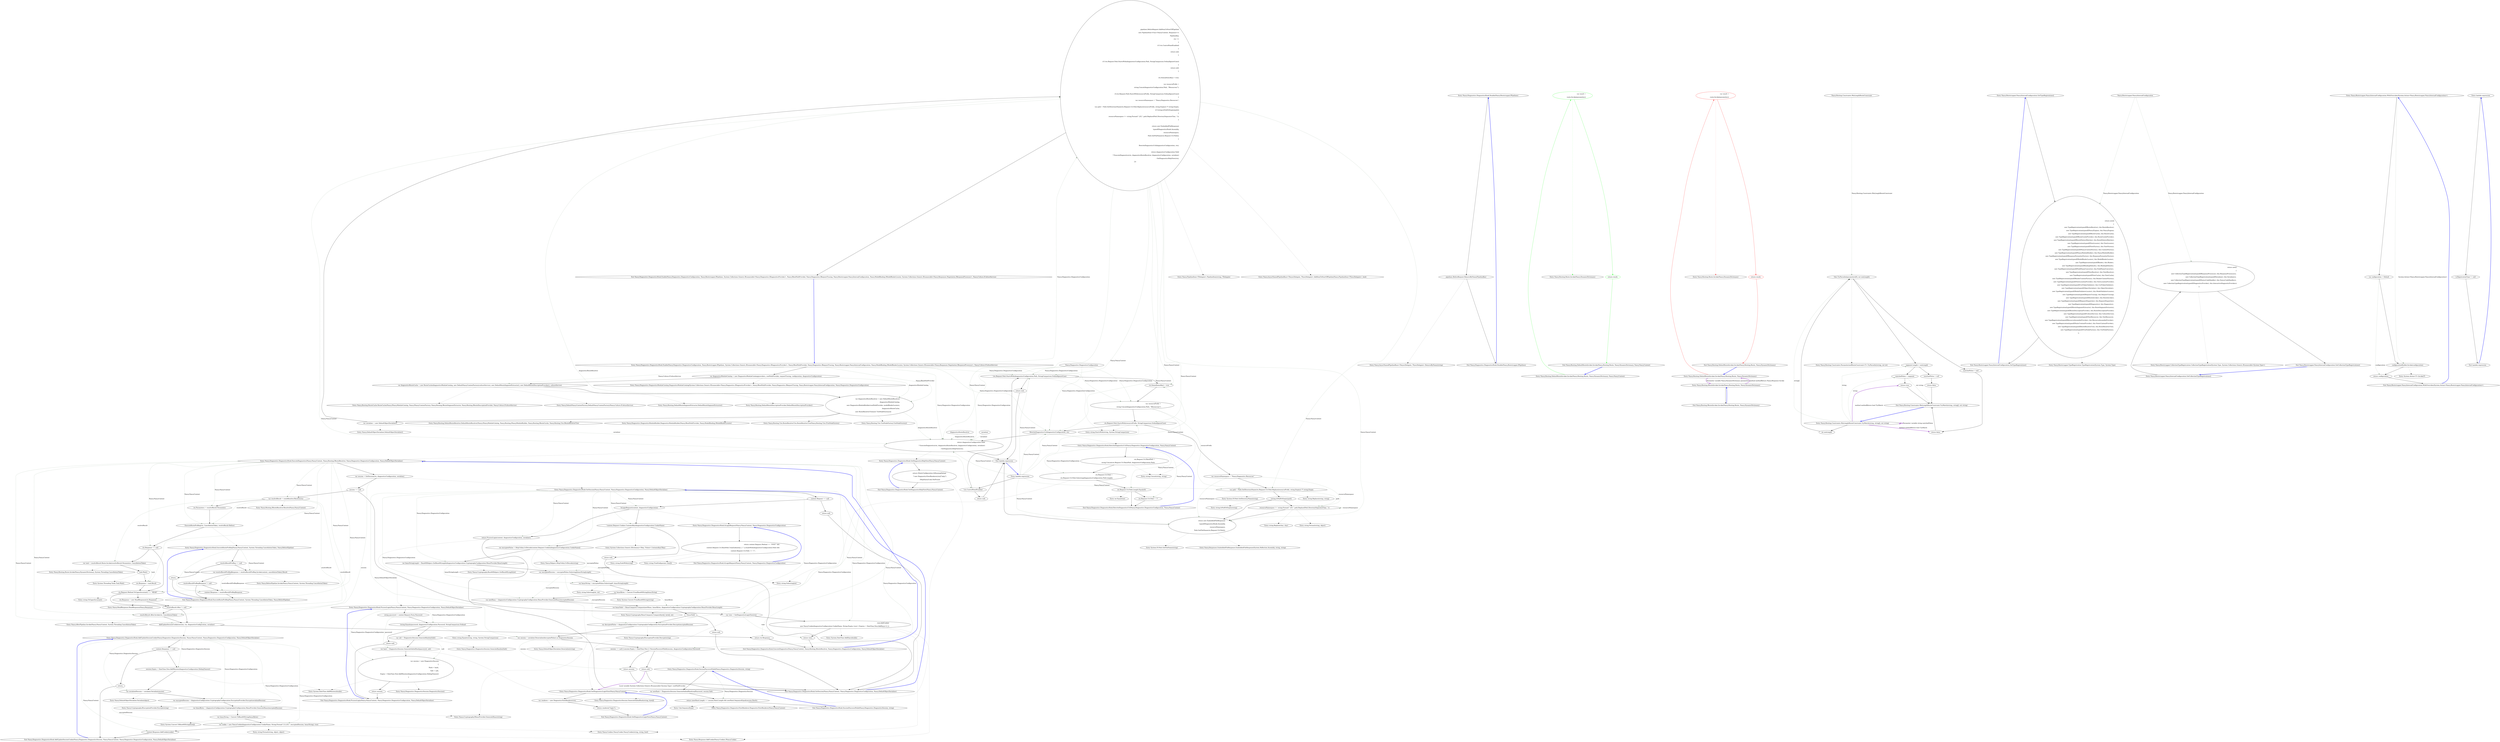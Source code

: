 digraph  {
n171 [label="Nancy.Diagnostics.DiagnosticsConfiguration", span=""];
n172 [label=diagnosticsRouteResolver, span=""];
n173 [label=serializer, span=""];
n0 [label="Entry Nancy.Diagnostics.DiagnosticsHook.Enable(Nancy.Diagnostics.DiagnosticsConfiguration, Nancy.Bootstrapper.IPipelines, System.Collections.Generic.IEnumerable<Nancy.Diagnostics.IDiagnosticsProvider>, Nancy.IRootPathProvider, Nancy.Diagnostics.IRequestTracing, Nancy.Bootstrapper.NancyInternalConfiguration, Nancy.ModelBinding.IModelBinderLocator, System.Collections.Generic.IEnumerable<Nancy.Responses.Negotiation.IResponseProcessor>, Nancy.Culture.ICultureService)", span="29-29", cluster="Nancy.Diagnostics.DiagnosticsHook.Enable(Nancy.Diagnostics.DiagnosticsConfiguration, Nancy.Bootstrapper.IPipelines, System.Collections.Generic.IEnumerable<Nancy.Diagnostics.IDiagnosticsProvider>, Nancy.IRootPathProvider, Nancy.Diagnostics.IRequestTracing, Nancy.Bootstrapper.NancyInternalConfiguration, Nancy.ModelBinding.IModelBinderLocator, System.Collections.Generic.IEnumerable<Nancy.Responses.Negotiation.IResponseProcessor>, Nancy.Culture.ICultureService)"];
n1 [label="var diagnosticsModuleCatalog = new DiagnosticsModuleCatalog(providers, rootPathProvider, requestTracing, configuration, diagnosticsConfiguration)", span="31-31", cluster="Nancy.Diagnostics.DiagnosticsHook.Enable(Nancy.Diagnostics.DiagnosticsConfiguration, Nancy.Bootstrapper.IPipelines, System.Collections.Generic.IEnumerable<Nancy.Diagnostics.IDiagnosticsProvider>, Nancy.IRootPathProvider, Nancy.Diagnostics.IRequestTracing, Nancy.Bootstrapper.NancyInternalConfiguration, Nancy.ModelBinding.IModelBinderLocator, System.Collections.Generic.IEnumerable<Nancy.Responses.Negotiation.IResponseProcessor>, Nancy.Culture.ICultureService)"];
n2 [label="var diagnosticsRouteCache = new RouteCache(diagnosticsModuleCatalog, new DefaultNancyContextFactory(cultureService), new DefaultRouteSegmentExtractor(), new DefaultRouteDescriptionProvider(), cultureService)", span="33-33", cluster="Nancy.Diagnostics.DiagnosticsHook.Enable(Nancy.Diagnostics.DiagnosticsConfiguration, Nancy.Bootstrapper.IPipelines, System.Collections.Generic.IEnumerable<Nancy.Diagnostics.IDiagnosticsProvider>, Nancy.IRootPathProvider, Nancy.Diagnostics.IRequestTracing, Nancy.Bootstrapper.NancyInternalConfiguration, Nancy.ModelBinding.IModelBinderLocator, System.Collections.Generic.IEnumerable<Nancy.Responses.Negotiation.IResponseProcessor>, Nancy.Culture.ICultureService)"];
n3 [label="var diagnosticsRouteResolver = new DefaultRouteResolver(\r\n                diagnosticsModuleCatalog,\r\n                new DiagnosticsModuleBuilder(rootPathProvider, modelBinderLocator),\r\n                diagnosticsRouteCache,\r\n                new RouteResolverTrie(new TrieNodeFactory()))", span="35-39", cluster="Nancy.Diagnostics.DiagnosticsHook.Enable(Nancy.Diagnostics.DiagnosticsConfiguration, Nancy.Bootstrapper.IPipelines, System.Collections.Generic.IEnumerable<Nancy.Diagnostics.IDiagnosticsProvider>, Nancy.IRootPathProvider, Nancy.Diagnostics.IRequestTracing, Nancy.Bootstrapper.NancyInternalConfiguration, Nancy.ModelBinding.IModelBinderLocator, System.Collections.Generic.IEnumerable<Nancy.Responses.Negotiation.IResponseProcessor>, Nancy.Culture.ICultureService)"];
n5 [label="pipelines.BeforeRequest.AddItemToStartOfPipeline(\r\n                new PipelineItem<Func<NancyContext, Response>>(\r\n                    PipelineKey,\r\n                    ctx =>\r\n                    {\r\n                        if (!ctx.ControlPanelEnabled)\r\n                        {\r\n                            return null;\r\n                        }\r\n\r\n                        if (!ctx.Request.Path.StartsWith(diagnosticsConfiguration.Path, StringComparison.OrdinalIgnoreCase))\r\n                        {\r\n                            return null;\r\n                        }\r\n\r\n                        ctx.Items[ItemsKey] = true;\r\n\r\n                        var resourcePrefix =\r\n                            string.Concat(diagnosticsConfiguration.Path, ''/Resources/'');\r\n\r\n                        if (ctx.Request.Path.StartsWith(resourcePrefix, StringComparison.OrdinalIgnoreCase))\r\n                        {\r\n                            var resourceNamespace = ''Nancy.Diagnostics.Resources'';\r\n\r\n                            var path = Path.GetDirectoryName(ctx.Request.Url.Path.Replace(resourcePrefix, string.Empty)) ?? string.Empty;\r\n                            if (!string.IsNullOrEmpty(path))\r\n                            {\r\n                                resourceNamespace += string.Format(''.{0}'', path.Replace(Path.DirectorySeparatorChar, '.'));\r\n                            }\r\n\r\n                            return new EmbeddedFileResponse(\r\n                                typeof(DiagnosticsHook).Assembly,\r\n                                resourceNamespace,\r\n                                Path.GetFileName(ctx.Request.Url.Path));\r\n                        }\r\n\r\n                        RewriteDiagnosticsUrl(diagnosticsConfiguration, ctx);\r\n\r\n                        return diagnosticsConfiguration.Valid\r\n                                   ? ExecuteDiagnostics(ctx, diagnosticsRouteResolver, diagnosticsConfiguration, serializer)\r\n                                   : GetDiagnosticsHelpView(ctx);\r\n                    }))", span="43-84", cluster="Nancy.Diagnostics.DiagnosticsHook.Enable(Nancy.Diagnostics.DiagnosticsConfiguration, Nancy.Bootstrapper.IPipelines, System.Collections.Generic.IEnumerable<Nancy.Diagnostics.IDiagnosticsProvider>, Nancy.IRootPathProvider, Nancy.Diagnostics.IRequestTracing, Nancy.Bootstrapper.NancyInternalConfiguration, Nancy.ModelBinding.IModelBinderLocator, System.Collections.Generic.IEnumerable<Nancy.Responses.Negotiation.IResponseProcessor>, Nancy.Culture.ICultureService)"];
n22 [label="!ctx.Request.Path.StartsWith(diagnosticsConfiguration.Path, StringComparison.OrdinalIgnoreCase)", span="53-53", cluster="lambda expression"];
n25 [label="var resourcePrefix =\r\n                            string.Concat(diagnosticsConfiguration.Path, ''/Resources/'')", span="60-61", cluster="lambda expression"];
n32 [label="RewriteDiagnosticsUrl(diagnosticsConfiguration, ctx)", span="79-79", cluster="lambda expression"];
n33 [label="return diagnosticsConfiguration.Valid\r\n                                   ? ExecuteDiagnostics(ctx, diagnosticsRouteResolver, diagnosticsConfiguration, serializer)\r\n                                   : GetDiagnosticsHelpView(ctx);", span="81-83", cluster="lambda expression"];
n7 [label="Entry Nancy.Diagnostics.DiagnosticsModuleCatalog.DiagnosticsModuleCatalog(System.Collections.Generic.IEnumerable<Nancy.Diagnostics.IDiagnosticsProvider>, Nancy.IRootPathProvider, Nancy.Diagnostics.IRequestTracing, Nancy.Bootstrapper.NancyInternalConfiguration, Nancy.Diagnostics.DiagnosticsConfiguration)", span="14-14", cluster="Nancy.Diagnostics.DiagnosticsModuleCatalog.DiagnosticsModuleCatalog(System.Collections.Generic.IEnumerable<Nancy.Diagnostics.IDiagnosticsProvider>, Nancy.IRootPathProvider, Nancy.Diagnostics.IRequestTracing, Nancy.Bootstrapper.NancyInternalConfiguration, Nancy.Diagnostics.DiagnosticsConfiguration)"];
n8 [label="Entry Nancy.Routing.RouteCache.RouteCache(Nancy.INancyModuleCatalog, Nancy.INancyContextFactory, Nancy.Routing.IRouteSegmentExtractor, Nancy.Routing.IRouteDescriptionProvider, Nancy.Culture.ICultureService)", span="22-22", cluster="Nancy.Routing.RouteCache.RouteCache(Nancy.INancyModuleCatalog, Nancy.INancyContextFactory, Nancy.Routing.IRouteSegmentExtractor, Nancy.Routing.IRouteDescriptionProvider, Nancy.Culture.ICultureService)"];
n9 [label="Entry Nancy.DefaultNancyContextFactory.DefaultNancyContextFactory(Nancy.Culture.ICultureService)", span="11-11", cluster="Nancy.DefaultNancyContextFactory.DefaultNancyContextFactory(Nancy.Culture.ICultureService)"];
n10 [label="Entry Nancy.Routing.DefaultRouteSegmentExtractor.DefaultRouteSegmentExtractor()", span="7-7", cluster="Nancy.Routing.DefaultRouteSegmentExtractor.DefaultRouteSegmentExtractor()"];
n11 [label="Entry Nancy.Routing.DefaultRouteDescriptionProvider.DefaultRouteDescriptionProvider()", span="11-11", cluster="Nancy.Routing.DefaultRouteDescriptionProvider.DefaultRouteDescriptionProvider()"];
n4 [label="var serializer = new DefaultObjectSerializer()", span="41-41", cluster="Nancy.Diagnostics.DiagnosticsHook.Enable(Nancy.Diagnostics.DiagnosticsConfiguration, Nancy.Bootstrapper.IPipelines, System.Collections.Generic.IEnumerable<Nancy.Diagnostics.IDiagnosticsProvider>, Nancy.IRootPathProvider, Nancy.Diagnostics.IRequestTracing, Nancy.Bootstrapper.NancyInternalConfiguration, Nancy.ModelBinding.IModelBinderLocator, System.Collections.Generic.IEnumerable<Nancy.Responses.Negotiation.IResponseProcessor>, Nancy.Culture.ICultureService)"];
n12 [label="Entry Nancy.Routing.DefaultRouteResolver.DefaultRouteResolver(Nancy.INancyModuleCatalog, Nancy.Routing.INancyModuleBuilder, Nancy.Routing.IRouteCache, Nancy.Routing.Trie.IRouteResolverTrie)", span="30-30", cluster="Nancy.Routing.DefaultRouteResolver.DefaultRouteResolver(Nancy.INancyModuleCatalog, Nancy.Routing.INancyModuleBuilder, Nancy.Routing.IRouteCache, Nancy.Routing.Trie.IRouteResolverTrie)"];
n13 [label="Entry Nancy.Diagnostics.DiagnosticsModuleBuilder.DiagnosticsModuleBuilder(Nancy.IRootPathProvider, Nancy.ModelBinding.IModelBinderLocator)", span="14-14", cluster="Nancy.Diagnostics.DiagnosticsModuleBuilder.DiagnosticsModuleBuilder(Nancy.IRootPathProvider, Nancy.ModelBinding.IModelBinderLocator)"];
n14 [label="Entry Nancy.Routing.Trie.RouteResolverTrie.RouteResolverTrie(Nancy.Routing.Trie.ITrieNodeFactory)", span="19-19", cluster="Nancy.Routing.Trie.RouteResolverTrie.RouteResolverTrie(Nancy.Routing.Trie.ITrieNodeFactory)"];
n15 [label="Entry Nancy.Routing.Trie.TrieNodeFactory.TrieNodeFactory()", span="8-8", cluster="Nancy.Routing.Trie.TrieNodeFactory.TrieNodeFactory()"];
n16 [label="Entry Nancy.DefaultObjectSerializer.DefaultObjectSerializer()", span="7-7", cluster="Nancy.DefaultObjectSerializer.DefaultObjectSerializer()"];
n6 [label="Exit Nancy.Diagnostics.DiagnosticsHook.Enable(Nancy.Diagnostics.DiagnosticsConfiguration, Nancy.Bootstrapper.IPipelines, System.Collections.Generic.IEnumerable<Nancy.Diagnostics.IDiagnosticsProvider>, Nancy.IRootPathProvider, Nancy.Diagnostics.IRequestTracing, Nancy.Bootstrapper.NancyInternalConfiguration, Nancy.ModelBinding.IModelBinderLocator, System.Collections.Generic.IEnumerable<Nancy.Responses.Negotiation.IResponseProcessor>, Nancy.Culture.ICultureService)", span="29-29", cluster="Nancy.Diagnostics.DiagnosticsHook.Enable(Nancy.Diagnostics.DiagnosticsConfiguration, Nancy.Bootstrapper.IPipelines, System.Collections.Generic.IEnumerable<Nancy.Diagnostics.IDiagnosticsProvider>, Nancy.IRootPathProvider, Nancy.Diagnostics.IRequestTracing, Nancy.Bootstrapper.NancyInternalConfiguration, Nancy.ModelBinding.IModelBinderLocator, System.Collections.Generic.IEnumerable<Nancy.Responses.Negotiation.IResponseProcessor>, Nancy.Culture.ICultureService)"];
n17 [label="Entry Nancy.PipelineItem<TDelegate>.PipelineItem(string, TDelegate)", span="8-8", cluster="Nancy.PipelineItem<TDelegate>.PipelineItem(string, TDelegate)"];
n18 [label="Entry Nancy.AsyncNamedPipelineBase<TAsyncDelegate, TSyncDelegate>.AddItemToStartOfPipeline(Nancy.PipelineItem<TSyncDelegate>, bool)", span="78-78", cluster="Nancy.AsyncNamedPipelineBase<TAsyncDelegate, TSyncDelegate>.AddItemToStartOfPipeline(Nancy.PipelineItem<TSyncDelegate>, bool)"];
n20 [label="!ctx.ControlPanelEnabled", span="48-48", cluster="lambda expression"];
n24 [label="ctx.Items[ItemsKey] = true", span="58-58", cluster="lambda expression"];
n26 [label="ctx.Request.Path.StartsWith(resourcePrefix, StringComparison.OrdinalIgnoreCase)", span="63-63", cluster="lambda expression"];
n28 [label="var path = Path.GetDirectoryName(ctx.Request.Url.Path.Replace(resourcePrefix, string.Empty)) ?? string.Empty", span="67-67", cluster="lambda expression"];
n31 [label="return new EmbeddedFileResponse(\r\n                                typeof(DiagnosticsHook).Assembly,\r\n                                resourceNamespace,\r\n                                Path.GetFileName(ctx.Request.Url.Path));", span="73-76", cluster="lambda expression"];
n19 [label="Entry lambda expression", span="46-84", cluster="lambda expression"];
n21 [label="return null;", span="50-50", cluster="lambda expression"];
n23 [label="return null;", span="55-55", cluster="lambda expression"];
n35 [label="Entry string.StartsWith(string, System.StringComparison)", span="0-0", cluster="string.StartsWith(string, System.StringComparison)"];
n36 [label="Entry string.Concat(string, string)", span="0-0", cluster="string.Concat(string, string)"];
n27 [label="var resourceNamespace = ''Nancy.Diagnostics.Resources''", span="65-65", cluster="lambda expression"];
n30 [label="resourceNamespace += string.Format(''.{0}'', path.Replace(Path.DirectorySeparatorChar, '.'))", span="70-70", cluster="lambda expression"];
n29 [label="!string.IsNullOrEmpty(path)", span="68-68", cluster="lambda expression"];
n37 [label="Entry string.Replace(string, string)", span="0-0", cluster="string.Replace(string, string)"];
n38 [label="Entry System.IO.Path.GetDirectoryName(string)", span="0-0", cluster="System.IO.Path.GetDirectoryName(string)"];
n39 [label="Entry string.IsNullOrEmpty(string)", span="0-0", cluster="string.IsNullOrEmpty(string)"];
n40 [label="Entry string.Replace(char, char)", span="0-0", cluster="string.Replace(char, char)"];
n41 [label="Entry string.Format(string, object)", span="0-0", cluster="string.Format(string, object)"];
n44 [label="Entry Nancy.Diagnostics.DiagnosticsHook.RewriteDiagnosticsUrl(Nancy.Diagnostics.DiagnosticsConfiguration, Nancy.NancyContext)", span="259-259", cluster="Nancy.Diagnostics.DiagnosticsHook.RewriteDiagnosticsUrl(Nancy.Diagnostics.DiagnosticsConfiguration, Nancy.NancyContext)"];
n34 [label="Exit lambda expression", span="46-84", cluster="lambda expression"];
n45 [label="Entry Nancy.Diagnostics.DiagnosticsHook.ExecuteDiagnostics(Nancy.NancyContext, Nancy.Routing.IRouteResolver, Nancy.Diagnostics.DiagnosticsConfiguration, Nancy.DefaultObjectSerializer)", span="106-106", cluster="Nancy.Diagnostics.DiagnosticsHook.ExecuteDiagnostics(Nancy.NancyContext, Nancy.Routing.IRouteResolver, Nancy.Diagnostics.DiagnosticsConfiguration, Nancy.DefaultObjectSerializer)"];
n46 [label="Entry Nancy.Diagnostics.DiagnosticsHook.GetDiagnosticsHelpView(Nancy.NancyContext)", span="92-92", cluster="Nancy.Diagnostics.DiagnosticsHook.GetDiagnosticsHelpView(Nancy.NancyContext)"];
n42 [label="Entry Nancy.Responses.EmbeddedFileResponse.EmbeddedFileResponse(System.Reflection.Assembly, string, string)", span="18-18", cluster="Nancy.Responses.EmbeddedFileResponse.EmbeddedFileResponse(System.Reflection.Assembly, string, string)"];
n43 [label="Entry System.IO.Path.GetFileName(string)", span="0-0", cluster="System.IO.Path.GetFileName(string)"];
n47 [label="Entry Nancy.Diagnostics.DiagnosticsHook.Disable(Nancy.Bootstrapper.IPipelines)", span="87-87", cluster="Nancy.Diagnostics.DiagnosticsHook.Disable(Nancy.Bootstrapper.IPipelines)"];
n48 [label="pipelines.BeforeRequest.RemoveByName(PipelineKey)", span="89-89", cluster="Nancy.Diagnostics.DiagnosticsHook.Disable(Nancy.Bootstrapper.IPipelines)"];
n49 [label="Exit Nancy.Diagnostics.DiagnosticsHook.Disable(Nancy.Bootstrapper.IPipelines)", span="87-87", cluster="Nancy.Diagnostics.DiagnosticsHook.Disable(Nancy.Bootstrapper.IPipelines)"];
n50 [label="Entry Nancy.AsyncNamedPipelineBase<TAsyncDelegate, TSyncDelegate>.RemoveByName(string)", span="306-306", cluster="Nancy.AsyncNamedPipelineBase<TAsyncDelegate, TSyncDelegate>.RemoveByName(string)"];
n51 [label="return (StaticConfiguration.IsRunningDebug)\r\n                       ? new DiagnosticsViewRenderer(ctx)[''help'']\r\n                       : HttpStatusCode.NotFound;", span="94-96", cluster="Nancy.Diagnostics.DiagnosticsHook.GetDiagnosticsHelpView(Nancy.NancyContext)"];
n52 [label="Exit Nancy.Diagnostics.DiagnosticsHook.GetDiagnosticsHelpView(Nancy.NancyContext)", span="92-92", cluster="Nancy.Diagnostics.DiagnosticsHook.GetDiagnosticsHelpView(Nancy.NancyContext)"];
n53 [label="Entry Nancy.Diagnostics.DiagnosticsViewRenderer.DiagnosticsViewRenderer(Nancy.NancyContext)", span="18-18", cluster="Nancy.Diagnostics.DiagnosticsViewRenderer.DiagnosticsViewRenderer(Nancy.NancyContext)"];
n54 [label="Entry Nancy.Diagnostics.DiagnosticsHook.GetDiagnosticsLoginView(Nancy.NancyContext)", span="99-99", cluster="Nancy.Diagnostics.DiagnosticsHook.GetDiagnosticsLoginView(Nancy.NancyContext)"];
n55 [label="var renderer = new DiagnosticsViewRenderer(ctx)", span="101-101", cluster="Nancy.Diagnostics.DiagnosticsHook.GetDiagnosticsLoginView(Nancy.NancyContext)"];
n56 [label="return renderer[''login''];", span="103-103", cluster="Nancy.Diagnostics.DiagnosticsHook.GetDiagnosticsLoginView(Nancy.NancyContext)"];
n57 [label="Exit Nancy.Diagnostics.DiagnosticsHook.GetDiagnosticsLoginView(Nancy.NancyContext)", span="99-99", cluster="Nancy.Diagnostics.DiagnosticsHook.GetDiagnosticsLoginView(Nancy.NancyContext)"];
n58 [label="var session = GetSession(ctx, diagnosticsConfiguration, serializer)", span="108-108", cluster="Nancy.Diagnostics.DiagnosticsHook.ExecuteDiagnostics(Nancy.NancyContext, Nancy.Routing.IRouteResolver, Nancy.Diagnostics.DiagnosticsConfiguration, Nancy.DefaultObjectSerializer)"];
n60 [label="var view = GetDiagnosticsLoginView(ctx)", span="112-112", cluster="Nancy.Diagnostics.DiagnosticsHook.ExecuteDiagnostics(Nancy.NancyContext, Nancy.Routing.IRouteResolver, Nancy.Diagnostics.DiagnosticsConfiguration, Nancy.DefaultObjectSerializer)"];
n61 [label="view.AddCookie(\r\n                    new NancyCookie(diagnosticsConfiguration.CookieName, String.Empty, true) { Expires = DateTime.Now.AddDays(-1) })", span="114-115", cluster="Nancy.Diagnostics.DiagnosticsHook.ExecuteDiagnostics(Nancy.NancyContext, Nancy.Routing.IRouteResolver, Nancy.Diagnostics.DiagnosticsConfiguration, Nancy.DefaultObjectSerializer)"];
n63 [label="var resolveResult = routeResolver.Resolve(ctx)", span="120-120", cluster="Nancy.Diagnostics.DiagnosticsHook.ExecuteDiagnostics(Nancy.NancyContext, Nancy.Routing.IRouteResolver, Nancy.Diagnostics.DiagnosticsConfiguration, Nancy.DefaultObjectSerializer)"];
n64 [label="ctx.Parameters = resolveResult.Parameters", span="122-122", cluster="Nancy.Diagnostics.DiagnosticsHook.ExecuteDiagnostics(Nancy.NancyContext, Nancy.Routing.IRouteResolver, Nancy.Diagnostics.DiagnosticsConfiguration, Nancy.DefaultObjectSerializer)"];
n65 [label="ExecuteRoutePreReq(ctx, CancellationToken, resolveResult.Before)", span="123-123", cluster="Nancy.Diagnostics.DiagnosticsHook.ExecuteDiagnostics(Nancy.NancyContext, Nancy.Routing.IRouteResolver, Nancy.Diagnostics.DiagnosticsConfiguration, Nancy.DefaultObjectSerializer)"];
n66 [label="ctx.Response == null", span="125-125", cluster="Nancy.Diagnostics.DiagnosticsHook.ExecuteDiagnostics(Nancy.NancyContext, Nancy.Routing.IRouteResolver, Nancy.Diagnostics.DiagnosticsConfiguration, Nancy.DefaultObjectSerializer)"];
n69 [label="ctx.Response = task.Result", span="130-130", cluster="Nancy.Diagnostics.DiagnosticsHook.ExecuteDiagnostics(Nancy.NancyContext, Nancy.Routing.IRouteResolver, Nancy.Diagnostics.DiagnosticsConfiguration, Nancy.DefaultObjectSerializer)"];
n70 [label="ctx.Request.Method.ToUpperInvariant() == ''HEAD''", span="133-133", cluster="Nancy.Diagnostics.DiagnosticsHook.ExecuteDiagnostics(Nancy.NancyContext, Nancy.Routing.IRouteResolver, Nancy.Diagnostics.DiagnosticsConfiguration, Nancy.DefaultObjectSerializer)"];
n71 [label="ctx.Response = new HeadResponse(ctx.Response)", span="135-135", cluster="Nancy.Diagnostics.DiagnosticsHook.ExecuteDiagnostics(Nancy.NancyContext, Nancy.Routing.IRouteResolver, Nancy.Diagnostics.DiagnosticsConfiguration, Nancy.DefaultObjectSerializer)"];
n73 [label="resolveResult.After.Invoke(ctx, CancellationToken)", span="140-140", cluster="Nancy.Diagnostics.DiagnosticsHook.ExecuteDiagnostics(Nancy.NancyContext, Nancy.Routing.IRouteResolver, Nancy.Diagnostics.DiagnosticsConfiguration, Nancy.DefaultObjectSerializer)"];
n74 [label="AddUpdateSessionCookie(session, ctx, diagnosticsConfiguration, serializer)", span="143-143", cluster="Nancy.Diagnostics.DiagnosticsHook.ExecuteDiagnostics(Nancy.NancyContext, Nancy.Routing.IRouteResolver, Nancy.Diagnostics.DiagnosticsConfiguration, Nancy.DefaultObjectSerializer)"];
n75 [label="return ctx.Response;", span="145-145", cluster="Nancy.Diagnostics.DiagnosticsHook.ExecuteDiagnostics(Nancy.NancyContext, Nancy.Routing.IRouteResolver, Nancy.Diagnostics.DiagnosticsConfiguration, Nancy.DefaultObjectSerializer)"];
n59 [label="session == null", span="110-110", cluster="Nancy.Diagnostics.DiagnosticsHook.ExecuteDiagnostics(Nancy.NancyContext, Nancy.Routing.IRouteResolver, Nancy.Diagnostics.DiagnosticsConfiguration, Nancy.DefaultObjectSerializer)"];
n77 [label="Entry Nancy.Diagnostics.DiagnosticsHook.GetSession(Nancy.NancyContext, Nancy.Diagnostics.DiagnosticsConfiguration, Nancy.DefaultObjectSerializer)", span="167-167", cluster="Nancy.Diagnostics.DiagnosticsHook.GetSession(Nancy.NancyContext, Nancy.Diagnostics.DiagnosticsConfiguration, Nancy.DefaultObjectSerializer)"];
n62 [label="return view;", span="117-117", cluster="Nancy.Diagnostics.DiagnosticsHook.ExecuteDiagnostics(Nancy.NancyContext, Nancy.Routing.IRouteResolver, Nancy.Diagnostics.DiagnosticsConfiguration, Nancy.DefaultObjectSerializer)"];
n78 [label="Entry Nancy.Cookies.NancyCookie.NancyCookie(string, string, bool)", span="15-15", cluster="Nancy.Cookies.NancyCookie.NancyCookie(string, string, bool)"];
n79 [label="Entry System.DateTime.AddDays(double)", span="0-0", cluster="System.DateTime.AddDays(double)"];
n80 [label="Entry Nancy.Response.AddCookie(Nancy.Cookies.INancyCookie)", span="113-113", cluster="Nancy.Response.AddCookie(Nancy.Cookies.INancyCookie)"];
n81 [label="Entry Nancy.Routing.IRouteResolver.Resolve(Nancy.NancyContext)", span="12-12", cluster="Nancy.Routing.IRouteResolver.Resolve(Nancy.NancyContext)"];
n67 [label="var task = resolveResult.Route.Invoke(resolveResult.Parameters, CancellationToken)", span="128-128", cluster="Nancy.Diagnostics.DiagnosticsHook.ExecuteDiagnostics(Nancy.NancyContext, Nancy.Routing.IRouteResolver, Nancy.Diagnostics.DiagnosticsConfiguration, Nancy.DefaultObjectSerializer)"];
n72 [label="resolveResult.After != null", span="138-138", cluster="Nancy.Diagnostics.DiagnosticsHook.ExecuteDiagnostics(Nancy.NancyContext, Nancy.Routing.IRouteResolver, Nancy.Diagnostics.DiagnosticsConfiguration, Nancy.DefaultObjectSerializer)"];
n82 [label="Entry Nancy.Diagnostics.DiagnosticsHook.ExecuteRoutePreReq(Nancy.NancyContext, System.Threading.CancellationToken, Nancy.BeforePipeline)", span="244-244", cluster="Nancy.Diagnostics.DiagnosticsHook.ExecuteRoutePreReq(Nancy.NancyContext, System.Threading.CancellationToken, Nancy.BeforePipeline)"];
n68 [label="task.Wait()", span="129-129", cluster="Nancy.Diagnostics.DiagnosticsHook.ExecuteDiagnostics(Nancy.NancyContext, Nancy.Routing.IRouteResolver, Nancy.Diagnostics.DiagnosticsConfiguration, Nancy.DefaultObjectSerializer)"];
n83 [label="Entry Nancy.Routing.Route.Invoke(Nancy.DynamicDictionary, System.Threading.CancellationToken)", span="57-57", cluster="Nancy.Routing.Route.Invoke(Nancy.DynamicDictionary, System.Threading.CancellationToken)"];
n84 [label="Entry System.Threading.Tasks.Task.Wait()", span="0-0", cluster="System.Threading.Tasks.Task.Wait()"];
n85 [label="Entry string.ToUpperInvariant()", span="0-0", cluster="string.ToUpperInvariant()"];
n86 [label="Entry Nancy.HeadResponse.HeadResponse(Nancy.Response)", span="19-19", cluster="Nancy.HeadResponse.HeadResponse(Nancy.Response)"];
n87 [label="Entry Nancy.AfterPipeline.Invoke(Nancy.NancyContext, System.Threading.CancellationToken)", span="61-61", cluster="Nancy.AfterPipeline.Invoke(Nancy.NancyContext, System.Threading.CancellationToken)"];
n88 [label="Entry Nancy.Diagnostics.DiagnosticsHook.AddUpdateSessionCookie(Nancy.Diagnostics.DiagnosticsSession, Nancy.NancyContext, Nancy.Diagnostics.DiagnosticsConfiguration, Nancy.DefaultObjectSerializer)", span="148-148", cluster="Nancy.Diagnostics.DiagnosticsHook.AddUpdateSessionCookie(Nancy.Diagnostics.DiagnosticsSession, Nancy.NancyContext, Nancy.Diagnostics.DiagnosticsConfiguration, Nancy.DefaultObjectSerializer)"];
n76 [label="Exit Nancy.Diagnostics.DiagnosticsHook.ExecuteDiagnostics(Nancy.NancyContext, Nancy.Routing.IRouteResolver, Nancy.Diagnostics.DiagnosticsConfiguration, Nancy.DefaultObjectSerializer)", span="106-106", cluster="Nancy.Diagnostics.DiagnosticsHook.ExecuteDiagnostics(Nancy.NancyContext, Nancy.Routing.IRouteResolver, Nancy.Diagnostics.DiagnosticsConfiguration, Nancy.DefaultObjectSerializer)"];
n89 [label="context.Response == null", span="150-150", cluster="Nancy.Diagnostics.DiagnosticsHook.AddUpdateSessionCookie(Nancy.Diagnostics.DiagnosticsSession, Nancy.NancyContext, Nancy.Diagnostics.DiagnosticsConfiguration, Nancy.DefaultObjectSerializer)"];
n91 [label="session.Expiry = DateTime.Now.AddMinutes(diagnosticsConfiguration.SlidingTimeout)", span="155-155", cluster="Nancy.Diagnostics.DiagnosticsHook.AddUpdateSessionCookie(Nancy.Diagnostics.DiagnosticsSession, Nancy.NancyContext, Nancy.Diagnostics.DiagnosticsConfiguration, Nancy.DefaultObjectSerializer)"];
n92 [label="var serializedSession = serializer.Serialize(session)", span="156-156", cluster="Nancy.Diagnostics.DiagnosticsHook.AddUpdateSessionCookie(Nancy.Diagnostics.DiagnosticsSession, Nancy.NancyContext, Nancy.Diagnostics.DiagnosticsConfiguration, Nancy.DefaultObjectSerializer)"];
n93 [label="var encryptedSession = diagnosticsConfiguration.CryptographyConfiguration.EncryptionProvider.Encrypt(serializedSession)", span="158-158", cluster="Nancy.Diagnostics.DiagnosticsHook.AddUpdateSessionCookie(Nancy.Diagnostics.DiagnosticsSession, Nancy.NancyContext, Nancy.Diagnostics.DiagnosticsConfiguration, Nancy.DefaultObjectSerializer)"];
n94 [label="var hmacBytes = diagnosticsConfiguration.CryptographyConfiguration.HmacProvider.GenerateHmac(encryptedSession)", span="159-159", cluster="Nancy.Diagnostics.DiagnosticsHook.AddUpdateSessionCookie(Nancy.Diagnostics.DiagnosticsSession, Nancy.NancyContext, Nancy.Diagnostics.DiagnosticsConfiguration, Nancy.DefaultObjectSerializer)"];
n96 [label="var cookie = new NancyCookie(diagnosticsConfiguration.CookieName, String.Format(''{1}{0}'', encryptedSession, hmacString), true)", span="162-162", cluster="Nancy.Diagnostics.DiagnosticsHook.AddUpdateSessionCookie(Nancy.Diagnostics.DiagnosticsSession, Nancy.NancyContext, Nancy.Diagnostics.DiagnosticsConfiguration, Nancy.DefaultObjectSerializer)"];
n97 [label="context.Response.AddCookie(cookie)", span="164-164", cluster="Nancy.Diagnostics.DiagnosticsHook.AddUpdateSessionCookie(Nancy.Diagnostics.DiagnosticsSession, Nancy.NancyContext, Nancy.Diagnostics.DiagnosticsConfiguration, Nancy.DefaultObjectSerializer)"];
n90 [label="return;", span="152-152", cluster="Nancy.Diagnostics.DiagnosticsHook.AddUpdateSessionCookie(Nancy.Diagnostics.DiagnosticsSession, Nancy.NancyContext, Nancy.Diagnostics.DiagnosticsConfiguration, Nancy.DefaultObjectSerializer)"];
n99 [label="Entry System.DateTime.AddMinutes(double)", span="0-0", cluster="System.DateTime.AddMinutes(double)"];
n100 [label="Entry Nancy.DefaultObjectSerializer.Serialize(object)", span="14-14", cluster="Nancy.DefaultObjectSerializer.Serialize(object)"];
n101 [label="Entry Nancy.Cryptography.IEncryptionProvider.Encrypt(string)", span="12-12", cluster="Nancy.Cryptography.IEncryptionProvider.Encrypt(string)"];
n95 [label="var hmacString = Convert.ToBase64String(hmacBytes)", span="160-160", cluster="Nancy.Diagnostics.DiagnosticsHook.AddUpdateSessionCookie(Nancy.Diagnostics.DiagnosticsSession, Nancy.NancyContext, Nancy.Diagnostics.DiagnosticsConfiguration, Nancy.DefaultObjectSerializer)"];
n102 [label="Entry Nancy.Cryptography.IHmacProvider.GenerateHmac(string)", span="17-17", cluster="Nancy.Cryptography.IHmacProvider.GenerateHmac(string)"];
n103 [label="Entry System.Convert.ToBase64String(byte[])", span="0-0", cluster="System.Convert.ToBase64String(byte[])"];
n104 [label="Entry string.Format(string, object, object)", span="0-0", cluster="string.Format(string, object, object)"];
n98 [label="Exit Nancy.Diagnostics.DiagnosticsHook.AddUpdateSessionCookie(Nancy.Diagnostics.DiagnosticsSession, Nancy.NancyContext, Nancy.Diagnostics.DiagnosticsConfiguration, Nancy.DefaultObjectSerializer)", span="148-148", cluster="Nancy.Diagnostics.DiagnosticsHook.AddUpdateSessionCookie(Nancy.Diagnostics.DiagnosticsSession, Nancy.NancyContext, Nancy.Diagnostics.DiagnosticsConfiguration, Nancy.DefaultObjectSerializer)"];
n105 [label="context.Request == null", span="169-169", cluster="Nancy.Diagnostics.DiagnosticsHook.GetSession(Nancy.NancyContext, Nancy.Diagnostics.DiagnosticsConfiguration, Nancy.DefaultObjectSerializer)"];
n107 [label="IsLoginRequest(context, diagnosticsConfiguration)", span="174-174", cluster="Nancy.Diagnostics.DiagnosticsHook.GetSession(Nancy.NancyContext, Nancy.Diagnostics.DiagnosticsConfiguration, Nancy.DefaultObjectSerializer)"];
n108 [label="return ProcessLogin(context, diagnosticsConfiguration, serializer);", span="176-176", cluster="Nancy.Diagnostics.DiagnosticsHook.GetSession(Nancy.NancyContext, Nancy.Diagnostics.DiagnosticsConfiguration, Nancy.DefaultObjectSerializer)"];
n109 [label="!context.Request.Cookies.ContainsKey(diagnosticsConfiguration.CookieName)", span="179-179", cluster="Nancy.Diagnostics.DiagnosticsHook.GetSession(Nancy.NancyContext, Nancy.Diagnostics.DiagnosticsConfiguration, Nancy.DefaultObjectSerializer)"];
n111 [label="var encryptedValue = HttpUtility.UrlDecode(context.Request.Cookies[diagnosticsConfiguration.CookieName])", span="184-184", cluster="Nancy.Diagnostics.DiagnosticsHook.GetSession(Nancy.NancyContext, Nancy.Diagnostics.DiagnosticsConfiguration, Nancy.DefaultObjectSerializer)"];
n112 [label="var hmacStringLength = Base64Helpers.GetBase64Length(diagnosticsConfiguration.CryptographyConfiguration.HmacProvider.HmacLength)", span="185-185", cluster="Nancy.Diagnostics.DiagnosticsHook.GetSession(Nancy.NancyContext, Nancy.Diagnostics.DiagnosticsConfiguration, Nancy.DefaultObjectSerializer)"];
n116 [label="var newHmac = diagnosticsConfiguration.CryptographyConfiguration.HmacProvider.GenerateHmac(encryptedSession)", span="190-190", cluster="Nancy.Diagnostics.DiagnosticsHook.GetSession(Nancy.NancyContext, Nancy.Diagnostics.DiagnosticsConfiguration, Nancy.DefaultObjectSerializer)"];
n117 [label="var hmacValid = HmacComparer.Compare(newHmac, hmacBytes, diagnosticsConfiguration.CryptographyConfiguration.HmacProvider.HmacLength)", span="191-191", cluster="Nancy.Diagnostics.DiagnosticsHook.GetSession(Nancy.NancyContext, Nancy.Diagnostics.DiagnosticsConfiguration, Nancy.DefaultObjectSerializer)"];
n120 [label="var decryptedValue = diagnosticsConfiguration.CryptographyConfiguration.EncryptionProvider.Decrypt(encryptedSession)", span="198-198", cluster="Nancy.Diagnostics.DiagnosticsHook.GetSession(Nancy.NancyContext, Nancy.Diagnostics.DiagnosticsConfiguration, Nancy.DefaultObjectSerializer)"];
n121 [label="var session = serializer.Deserialize(decryptedValue) as DiagnosticsSession", span="199-199", cluster="Nancy.Diagnostics.DiagnosticsHook.GetSession(Nancy.NancyContext, Nancy.Diagnostics.DiagnosticsConfiguration, Nancy.DefaultObjectSerializer)"];
n122 [label="session == null || session.Expiry < DateTime.Now || !SessionPasswordValid(session, diagnosticsConfiguration.Password)", span="201-201", cluster="Nancy.Diagnostics.DiagnosticsHook.GetSession(Nancy.NancyContext, Nancy.Diagnostics.DiagnosticsConfiguration, Nancy.DefaultObjectSerializer)"];
n106 [label="return null;", span="171-171", cluster="Nancy.Diagnostics.DiagnosticsHook.GetSession(Nancy.NancyContext, Nancy.Diagnostics.DiagnosticsConfiguration, Nancy.DefaultObjectSerializer)"];
n126 [label="Entry Nancy.Diagnostics.DiagnosticsHook.IsLoginRequest(Nancy.NancyContext, Nancy.Diagnostics.DiagnosticsConfiguration)", span="237-237", cluster="Nancy.Diagnostics.DiagnosticsHook.IsLoginRequest(Nancy.NancyContext, Nancy.Diagnostics.DiagnosticsConfiguration)"];
n110 [label="return null;", span="181-181", cluster="Nancy.Diagnostics.DiagnosticsHook.GetSession(Nancy.NancyContext, Nancy.Diagnostics.DiagnosticsConfiguration, Nancy.DefaultObjectSerializer)"];
n128 [label="Entry System.Collections.Generic.IDictionary<TKey, TValue>.ContainsKey(TKey)", span="0-0", cluster="System.Collections.Generic.IDictionary<TKey, TValue>.ContainsKey(TKey)"];
n129 [label="Entry Nancy.Helpers.HttpUtility.UrlDecode(string)", span="108-108", cluster="Nancy.Helpers.HttpUtility.UrlDecode(string)"];
n113 [label="var encryptedSession = encryptedValue.Substring(hmacStringLength)", span="186-186", cluster="Nancy.Diagnostics.DiagnosticsHook.GetSession(Nancy.NancyContext, Nancy.Diagnostics.DiagnosticsConfiguration, Nancy.DefaultObjectSerializer)"];
n114 [label="var hmacString = encryptedValue.Substring(0, hmacStringLength)", span="187-187", cluster="Nancy.Diagnostics.DiagnosticsHook.GetSession(Nancy.NancyContext, Nancy.Diagnostics.DiagnosticsConfiguration, Nancy.DefaultObjectSerializer)"];
n130 [label="Entry Nancy.Cryptography.Base64Helpers.GetBase64Length(int)", span="11-11", cluster="Nancy.Cryptography.Base64Helpers.GetBase64Length(int)"];
n131 [label="Entry string.Substring(int)", span="0-0", cluster="string.Substring(int)"];
n115 [label="var hmacBytes = Convert.FromBase64String(hmacString)", span="189-189", cluster="Nancy.Diagnostics.DiagnosticsHook.GetSession(Nancy.NancyContext, Nancy.Diagnostics.DiagnosticsConfiguration, Nancy.DefaultObjectSerializer)"];
n132 [label="Entry string.Substring(int, int)", span="0-0", cluster="string.Substring(int, int)"];
n133 [label="Entry System.Convert.FromBase64String(string)", span="0-0", cluster="System.Convert.FromBase64String(string)"];
n118 [label="!hmacValid", span="193-193", cluster="Nancy.Diagnostics.DiagnosticsHook.GetSession(Nancy.NancyContext, Nancy.Diagnostics.DiagnosticsConfiguration, Nancy.DefaultObjectSerializer)"];
n134 [label="Entry Nancy.Cryptography.HmacComparer.Compare(byte[], byte[], int)", span="15-15", cluster="Nancy.Cryptography.HmacComparer.Compare(byte[], byte[], int)"];
n119 [label="return null;", span="195-195", cluster="Nancy.Diagnostics.DiagnosticsHook.GetSession(Nancy.NancyContext, Nancy.Diagnostics.DiagnosticsConfiguration, Nancy.DefaultObjectSerializer)"];
n135 [label="Entry Nancy.Cryptography.IEncryptionProvider.Decrypt(string)", span="19-19", cluster="Nancy.Cryptography.IEncryptionProvider.Decrypt(string)"];
n136 [label="Entry Nancy.DefaultObjectSerializer.Deserialize(string)", span="38-38", cluster="Nancy.DefaultObjectSerializer.Deserialize(string)"];
n124 [label="return session;", span="206-206", cluster="Nancy.Diagnostics.DiagnosticsHook.GetSession(Nancy.NancyContext, Nancy.Diagnostics.DiagnosticsConfiguration, Nancy.DefaultObjectSerializer)"];
n123 [label="return null;", span="203-203", cluster="Nancy.Diagnostics.DiagnosticsHook.GetSession(Nancy.NancyContext, Nancy.Diagnostics.DiagnosticsConfiguration, Nancy.DefaultObjectSerializer)"];
n137 [label="Entry Nancy.Diagnostics.DiagnosticsHook.SessionPasswordValid(Nancy.Diagnostics.DiagnosticsSession, string)", span="209-209", cluster="Nancy.Diagnostics.DiagnosticsHook.SessionPasswordValid(Nancy.Diagnostics.DiagnosticsSession, string)"];
n125 [label="Exit Nancy.Diagnostics.DiagnosticsHook.GetSession(Nancy.NancyContext, Nancy.Diagnostics.DiagnosticsConfiguration, Nancy.DefaultObjectSerializer)", span="167-167", cluster="Nancy.Diagnostics.DiagnosticsHook.GetSession(Nancy.NancyContext, Nancy.Diagnostics.DiagnosticsConfiguration, Nancy.DefaultObjectSerializer)"];
n127 [label="Entry Nancy.Diagnostics.DiagnosticsHook.ProcessLogin(Nancy.NancyContext, Nancy.Diagnostics.DiagnosticsConfiguration, Nancy.DefaultObjectSerializer)", span="216-216", cluster="Nancy.Diagnostics.DiagnosticsHook.ProcessLogin(Nancy.NancyContext, Nancy.Diagnostics.DiagnosticsConfiguration, Nancy.DefaultObjectSerializer)"];
n138 [label="var newHash = DiagnosticsSession.GenerateSaltedHash(realPassword, session.Salt)", span="211-211", cluster="Nancy.Diagnostics.DiagnosticsHook.SessionPasswordValid(Nancy.Diagnostics.DiagnosticsSession, string)"];
n139 [label="return (newHash.Length == session.Hash.Length && newHash.SequenceEqual(session.Hash));", span="213-213", cluster="Nancy.Diagnostics.DiagnosticsHook.SessionPasswordValid(Nancy.Diagnostics.DiagnosticsSession, string)"];
n141 [label="Entry Nancy.Diagnostics.DiagnosticsSession.GenerateSaltedHash(string, byte[])", span="44-44", cluster="Nancy.Diagnostics.DiagnosticsSession.GenerateSaltedHash(string, byte[])"];
n140 [label="Exit Nancy.Diagnostics.DiagnosticsHook.SessionPasswordValid(Nancy.Diagnostics.DiagnosticsSession, string)", span="209-209", cluster="Nancy.Diagnostics.DiagnosticsHook.SessionPasswordValid(Nancy.Diagnostics.DiagnosticsSession, string)"];
n142 [label="Entry Unk.SequenceEqual", span="", cluster="Unk.SequenceEqual"];
n143 [label="string password = context.Request.Form.Password", span="218-218", cluster="Nancy.Diagnostics.DiagnosticsHook.ProcessLogin(Nancy.NancyContext, Nancy.Diagnostics.DiagnosticsConfiguration, Nancy.DefaultObjectSerializer)"];
n144 [label="!string.Equals(password, diagnosticsConfiguration.Password, StringComparison.Ordinal)", span="220-220", cluster="Nancy.Diagnostics.DiagnosticsHook.ProcessLogin(Nancy.NancyContext, Nancy.Diagnostics.DiagnosticsConfiguration, Nancy.DefaultObjectSerializer)"];
n148 [label="var session = new DiagnosticsSession\r\n            {\r\n                Hash = hash,\r\n                Salt = salt,\r\n                Expiry = DateTime.Now.AddMinutes(diagnosticsConfiguration.SlidingTimeout)\r\n            }", span="227-232", cluster="Nancy.Diagnostics.DiagnosticsHook.ProcessLogin(Nancy.NancyContext, Nancy.Diagnostics.DiagnosticsConfiguration, Nancy.DefaultObjectSerializer)"];
n147 [label="var hash = DiagnosticsSession.GenerateSaltedHash(password, salt)", span="226-226", cluster="Nancy.Diagnostics.DiagnosticsHook.ProcessLogin(Nancy.NancyContext, Nancy.Diagnostics.DiagnosticsConfiguration, Nancy.DefaultObjectSerializer)"];
n145 [label="return null;", span="222-222", cluster="Nancy.Diagnostics.DiagnosticsHook.ProcessLogin(Nancy.NancyContext, Nancy.Diagnostics.DiagnosticsConfiguration, Nancy.DefaultObjectSerializer)"];
n146 [label="var salt = DiagnosticsSession.GenerateRandomSalt()", span="225-225", cluster="Nancy.Diagnostics.DiagnosticsHook.ProcessLogin(Nancy.NancyContext, Nancy.Diagnostics.DiagnosticsConfiguration, Nancy.DefaultObjectSerializer)"];
n151 [label="Entry string.Equals(string, string, System.StringComparison)", span="0-0", cluster="string.Equals(string, string, System.StringComparison)"];
n152 [label="Entry Nancy.Diagnostics.DiagnosticsSession.GenerateRandomSalt()", span="15-15", cluster="Nancy.Diagnostics.DiagnosticsSession.GenerateRandomSalt()"];
n149 [label="return session;", span="234-234", cluster="Nancy.Diagnostics.DiagnosticsHook.ProcessLogin(Nancy.NancyContext, Nancy.Diagnostics.DiagnosticsConfiguration, Nancy.DefaultObjectSerializer)"];
n153 [label="Entry Nancy.Diagnostics.DiagnosticsSession.DiagnosticsSession()", span="7-7", cluster="Nancy.Diagnostics.DiagnosticsSession.DiagnosticsSession()"];
n150 [label="Exit Nancy.Diagnostics.DiagnosticsHook.ProcessLogin(Nancy.NancyContext, Nancy.Diagnostics.DiagnosticsConfiguration, Nancy.DefaultObjectSerializer)", span="216-216", cluster="Nancy.Diagnostics.DiagnosticsHook.ProcessLogin(Nancy.NancyContext, Nancy.Diagnostics.DiagnosticsConfiguration, Nancy.DefaultObjectSerializer)"];
n154 [label="return context.Request.Method == ''POST'' &&\r\n                context.Request.Url.BasePath.TrimEnd(new[] { '/' }).EndsWith(diagnosticsConfiguration.Path) &&\r\n                context.Request.Url.Path == ''/'';", span="239-241", cluster="Nancy.Diagnostics.DiagnosticsHook.IsLoginRequest(Nancy.NancyContext, Nancy.Diagnostics.DiagnosticsConfiguration)"];
n155 [label="Exit Nancy.Diagnostics.DiagnosticsHook.IsLoginRequest(Nancy.NancyContext, Nancy.Diagnostics.DiagnosticsConfiguration)", span="237-237", cluster="Nancy.Diagnostics.DiagnosticsHook.IsLoginRequest(Nancy.NancyContext, Nancy.Diagnostics.DiagnosticsConfiguration)"];
n156 [label="Entry string.TrimEnd(params char[])", span="0-0", cluster="string.TrimEnd(params char[])"];
n157 [label="Entry string.EndsWith(string)", span="0-0", cluster="string.EndsWith(string)"];
n158 [label="resolveResultPreReq == null", span="246-246", cluster="Nancy.Diagnostics.DiagnosticsHook.ExecuteRoutePreReq(Nancy.NancyContext, System.Threading.CancellationToken, Nancy.BeforePipeline)"];
n160 [label="var resolveResultPreReqResponse = resolveResultPreReq.Invoke(context, cancellationToken).Result", span="251-251", cluster="Nancy.Diagnostics.DiagnosticsHook.ExecuteRoutePreReq(Nancy.NancyContext, System.Threading.CancellationToken, Nancy.BeforePipeline)"];
n162 [label="context.Response = resolveResultPreReqResponse", span="255-255", cluster="Nancy.Diagnostics.DiagnosticsHook.ExecuteRoutePreReq(Nancy.NancyContext, System.Threading.CancellationToken, Nancy.BeforePipeline)"];
n159 [label="return;", span="248-248", cluster="Nancy.Diagnostics.DiagnosticsHook.ExecuteRoutePreReq(Nancy.NancyContext, System.Threading.CancellationToken, Nancy.BeforePipeline)"];
n161 [label="resolveResultPreReqResponse != null", span="253-253", cluster="Nancy.Diagnostics.DiagnosticsHook.ExecuteRoutePreReq(Nancy.NancyContext, System.Threading.CancellationToken, Nancy.BeforePipeline)"];
n164 [label="Entry Nancy.BeforePipeline.Invoke(Nancy.NancyContext, System.Threading.CancellationToken)", span="52-52", cluster="Nancy.BeforePipeline.Invoke(Nancy.NancyContext, System.Threading.CancellationToken)"];
n163 [label="Exit Nancy.Diagnostics.DiagnosticsHook.ExecuteRoutePreReq(Nancy.NancyContext, System.Threading.CancellationToken, Nancy.BeforePipeline)", span="244-244", cluster="Nancy.Diagnostics.DiagnosticsHook.ExecuteRoutePreReq(Nancy.NancyContext, System.Threading.CancellationToken, Nancy.BeforePipeline)"];
n165 [label="ctx.Request.Url.BasePath =\r\n                string.Concat(ctx.Request.Url.BasePath, diagnosticsConfiguration.Path)", span="261-262", cluster="Nancy.Diagnostics.DiagnosticsHook.RewriteDiagnosticsUrl(Nancy.Diagnostics.DiagnosticsConfiguration, Nancy.NancyContext)"];
n166 [label="ctx.Request.Url.Path =\r\n                ctx.Request.Url.Path.Substring(diagnosticsConfiguration.Path.Length)", span="264-265", cluster="Nancy.Diagnostics.DiagnosticsHook.RewriteDiagnosticsUrl(Nancy.Diagnostics.DiagnosticsConfiguration, Nancy.NancyContext)"];
n167 [label="ctx.Request.Url.Path.Length.Equals(0)", span="267-267", cluster="Nancy.Diagnostics.DiagnosticsHook.RewriteDiagnosticsUrl(Nancy.Diagnostics.DiagnosticsConfiguration, Nancy.NancyContext)"];
n168 [label="ctx.Request.Url.Path = ''/''", span="269-269", cluster="Nancy.Diagnostics.DiagnosticsHook.RewriteDiagnosticsUrl(Nancy.Diagnostics.DiagnosticsConfiguration, Nancy.NancyContext)"];
n169 [label="Exit Nancy.Diagnostics.DiagnosticsHook.RewriteDiagnosticsUrl(Nancy.Diagnostics.DiagnosticsConfiguration, Nancy.NancyContext)", span="259-259", cluster="Nancy.Diagnostics.DiagnosticsHook.RewriteDiagnosticsUrl(Nancy.Diagnostics.DiagnosticsConfiguration, Nancy.NancyContext)"];
n170 [label="Entry int.Equals(int)", span="0-0", cluster="int.Equals(int)"];
m0_4 [label="Entry Nancy.Routing.Route.Invoke(Nancy.DynamicDictionary)", span="54-54", cluster="Nancy.Routing.Route.Invoke(Nancy.DynamicDictionary)", file="DefaultRouteInvoker.cs"];
m0_0 [label="Entry Nancy.Routing.DefaultRouteInvoker.Invoke(Nancy.Routing.Route, Nancy.DynamicDictionary, Nancy.NancyContext)", span="14-14", cluster="Nancy.Routing.DefaultRouteInvoker.Invoke(Nancy.Routing.Route, Nancy.DynamicDictionary, Nancy.NancyContext)", file="DefaultRouteInvoker.cs"];
m0_1 [label="var result =\r\n                route.Invoke(parameters)", span="16-17", cluster="Nancy.Routing.DefaultRouteInvoker.Invoke(Nancy.Routing.Route, Nancy.DynamicDictionary, Nancy.NancyContext)", color=green, community=1, file="DefaultRouteInvoker.cs"];
m0_2 [label="return result;", span="19-19", cluster="Nancy.Routing.DefaultRouteInvoker.Invoke(Nancy.Routing.Route, Nancy.DynamicDictionary, Nancy.NancyContext)", color=green, community=0, file="DefaultRouteInvoker.cs"];
m0_3 [label="Exit Nancy.Routing.DefaultRouteInvoker.Invoke(Nancy.Routing.Route, Nancy.DynamicDictionary, Nancy.NancyContext)", span="14-14", cluster="Nancy.Routing.DefaultRouteInvoker.Invoke(Nancy.Routing.Route, Nancy.DynamicDictionary, Nancy.NancyContext)", file="DefaultRouteInvoker.cs"];
m1_6 [label="Entry Nancy.Routing.Route.Invoke(Nancy.DynamicDictionary)", span="54-54", cluster="Nancy.Routing.Route.Invoke(Nancy.DynamicDictionary)", file="IRouteInvoker.cs"];
m1_2 [label="Entry Nancy.Routing.DefaultRouteInvoker.Invoke(Nancy.Routing.Route, Nancy.DynamicDictionary)", span="9-9", cluster="Nancy.Routing.DefaultRouteInvoker.Invoke(Nancy.Routing.Route, Nancy.DynamicDictionary)", file="IRouteInvoker.cs"];
m1_3 [label="var result =\r\n                route.Invoke(parameters)", span="11-12", cluster="Nancy.Routing.DefaultRouteInvoker.Invoke(Nancy.Routing.Route, Nancy.DynamicDictionary)", color=red, community=1, file="IRouteInvoker.cs"];
m1_4 [label="return result;", span="14-14", cluster="Nancy.Routing.DefaultRouteInvoker.Invoke(Nancy.Routing.Route, Nancy.DynamicDictionary)", color=red, community=0, file="IRouteInvoker.cs"];
m1_5 [label="Exit Nancy.Routing.DefaultRouteInvoker.Invoke(Nancy.Routing.Route, Nancy.DynamicDictionary)", span="9-9", cluster="Nancy.Routing.DefaultRouteInvoker.Invoke(Nancy.Routing.Route, Nancy.DynamicDictionary)", file="IRouteInvoker.cs"];
m1_0 [label="Entry Nancy.Routing.IRouteInvoker.Invoke(Nancy.Routing.Route, Nancy.DynamicDictionary)", span="4-4", cluster="Nancy.Routing.IRouteInvoker.Invoke(Nancy.Routing.Route, Nancy.DynamicDictionary)", file="IRouteInvoker.cs"];
m1_1 [label="Exit Nancy.Routing.IRouteInvoker.Invoke(Nancy.Routing.Route, Nancy.DynamicDictionary)", span="4-4", cluster="Nancy.Routing.IRouteInvoker.Invoke(Nancy.Routing.Route, Nancy.DynamicDictionary)", file="IRouteInvoker.cs"];
m2_11 [label="Entry Nancy.Routing.Constraints.ParameterizedRouteConstraint<T>.TryParseInt(string, out int)", span="19-19", cluster="Nancy.Routing.Constraints.ParameterizedRouteConstraint<T>.TryParseInt(string, out int)", file="NancyEngine.cs"];
m2_0 [label="Entry Nancy.Routing.Constraints.MinLengthRouteConstraint.TryMatch(string, string[], out string)", span="9-9", cluster="Nancy.Routing.Constraints.MinLengthRouteConstraint.TryMatch(string, string[], out string)", file="NancyEngine.cs"];
m2_1 [label="int minLength", span="11-11", cluster="Nancy.Routing.Constraints.MinLengthRouteConstraint.TryMatch(string, string[], out string)", file="NancyEngine.cs"];
m2_2 [label="!this.TryParseInt(parameters[0], out minLength)", span="13-13", cluster="Nancy.Routing.Constraints.MinLengthRouteConstraint.TryMatch(string, string[], out string)", file="NancyEngine.cs"];
m2_5 [label="segment.Length < minLength", span="19-19", cluster="Nancy.Routing.Constraints.MinLengthRouteConstraint.TryMatch(string, string[], out string)", file="NancyEngine.cs"];
m2_8 [label="matchedValue = segment", span="25-25", cluster="Nancy.Routing.Constraints.MinLengthRouteConstraint.TryMatch(string, string[], out string)", file="NancyEngine.cs"];
m2_3 [label="matchedValue = null", span="15-15", cluster="Nancy.Routing.Constraints.MinLengthRouteConstraint.TryMatch(string, string[], out string)", file="NancyEngine.cs"];
m2_4 [label="return false;", span="16-16", cluster="Nancy.Routing.Constraints.MinLengthRouteConstraint.TryMatch(string, string[], out string)", file="NancyEngine.cs"];
m2_6 [label="matchedValue = null", span="21-21", cluster="Nancy.Routing.Constraints.MinLengthRouteConstraint.TryMatch(string, string[], out string)", file="NancyEngine.cs"];
m2_7 [label="return false;", span="22-22", cluster="Nancy.Routing.Constraints.MinLengthRouteConstraint.TryMatch(string, string[], out string)", file="NancyEngine.cs"];
m2_9 [label="return true;", span="26-26", cluster="Nancy.Routing.Constraints.MinLengthRouteConstraint.TryMatch(string, string[], out string)", file="NancyEngine.cs"];
m2_10 [label="Exit Nancy.Routing.Constraints.MinLengthRouteConstraint.TryMatch(string, string[], out string)", span="9-9", cluster="Nancy.Routing.Constraints.MinLengthRouteConstraint.TryMatch(string, string[], out string)", file="NancyEngine.cs"];
m2_12 [label="Nancy.Routing.Constraints.MinLengthRouteConstraint", span="", file="NancyEngine.cs"];
m3_9 [label="Entry Nancy.Bootstrapper.NancyInternalConfiguration.GetTypeRegistations()", span="187-187", cluster="Nancy.Bootstrapper.NancyInternalConfiguration.GetTypeRegistations()", file="NancyEngineFixture.cs"];
m3_10 [label="return new[]\r\n            {\r\n                new TypeRegistration(typeof(IRouteResolver), this.RouteResolver),\r\n                new TypeRegistration(typeof(INancyEngine), this.NancyEngine),\r\n                new TypeRegistration(typeof(IRouteCache), this.RouteCache),\r\n                new TypeRegistration(typeof(IRouteCacheProvider), this.RouteCacheProvider),\r\n                new TypeRegistration(typeof(IRoutePatternMatcher), this.RoutePatternMatcher),\r\n                new TypeRegistration(typeof(IViewLocator), this.ViewLocator),\r\n                new TypeRegistration(typeof(IViewFactory), this.ViewFactory),\r\n                new TypeRegistration(typeof(INancyContextFactory), this.ContextFactory),\r\n                new TypeRegistration(typeof(INancyModuleBuilder), this.NancyModuleBuilder),\r\n                new TypeRegistration(typeof(IResponseFormatterFactory), this.ResponseFormatterFactory),\r\n                new TypeRegistration(typeof(IModelBinderLocator), this.ModelBinderLocator), \r\n                new TypeRegistration(typeof(IBinder), this.Binder), \r\n                new TypeRegistration(typeof(BindingDefaults), this.BindingDefaults), \r\n                new TypeRegistration(typeof(IFieldNameConverter), this.FieldNameConverter), \r\n                new TypeRegistration(typeof(IViewResolver), this.ViewResolver),\r\n                new TypeRegistration(typeof(IViewCache), this.ViewCache),\r\n                new TypeRegistration(typeof(IRenderContextFactory), this.RenderContextFactory),\r\n                new TypeRegistration(typeof(IViewLocationProvider), this.ViewLocationProvider),\r\n                new TypeRegistration(typeof(ICsrfTokenValidator), this.CsrfTokenValidator), \r\n                new TypeRegistration(typeof(IObjectSerializer), this.ObjectSerializer), \r\n                new TypeRegistration(typeof(IModelValidatorLocator), this.ModelValidatorLocator),\r\n                new TypeRegistration(typeof(IRequestTracing), this.RequestTracing),\r\n                new TypeRegistration(typeof(IRouteInvoker), this.RouteInvoker),\r\n                new TypeRegistration(typeof(IRequestDispatcher), this.RequestDispatcher),\r\n                new TypeRegistration(typeof(IDiagnostics), this.Diagnostics), \r\n                new TypeRegistration(typeof(IRouteSegmentExtractor), this.RouteSegmentExtractor),\r\n                new TypeRegistration(typeof(IRouteDescriptionProvider), this.RouteDescriptionProvider),\r\n                new TypeRegistration(typeof(ICultureService), this.CultureService),\r\n                new TypeRegistration(typeof(ITextResource), this.TextResource), \r\n                new TypeRegistration(typeof(IResourceAssemblyProvider), this.ResourceAssemblyProvider), \r\n                new TypeRegistration(typeof(IStaticContentProvider), this.StaticContentProvider), \r\n                new TypeRegistration(typeof(IRouteResolverTrie), this.RouteResolverTrie), \r\n                new TypeRegistration(typeof(ITrieNodeFactory), this.TrieNodeFactory), \r\n            };", span="189-224", cluster="Nancy.Bootstrapper.NancyInternalConfiguration.GetTypeRegistations()", file="NancyEngineFixture.cs"];
m3_11 [label="Exit Nancy.Bootstrapper.NancyInternalConfiguration.GetTypeRegistations()", span="187-187", cluster="Nancy.Bootstrapper.NancyInternalConfiguration.GetTypeRegistations()", file="NancyEngineFixture.cs"];
m3_12 [label="Entry Nancy.Bootstrapper.TypeRegistration.TypeRegistration(System.Type, System.Type)", span="14-14", cluster="Nancy.Bootstrapper.TypeRegistration.TypeRegistration(System.Type, System.Type)", file="NancyEngineFixture.cs"];
m3_3 [label="Entry Nancy.Bootstrapper.NancyInternalConfiguration.WithOverrides(System.Action<Nancy.Bootstrapper.NancyInternalConfiguration>)", span="174-174", cluster="Nancy.Bootstrapper.NancyInternalConfiguration.WithOverrides(System.Action<Nancy.Bootstrapper.NancyInternalConfiguration>)", file="NancyEngineFixture.cs"];
m3_4 [label="var configuration = Default", span="176-176", cluster="Nancy.Bootstrapper.NancyInternalConfiguration.WithOverrides(System.Action<Nancy.Bootstrapper.NancyInternalConfiguration>)", file="NancyEngineFixture.cs"];
m3_5 [label="configurationBuilder.Invoke(configuration)", span="178-178", cluster="Nancy.Bootstrapper.NancyInternalConfiguration.WithOverrides(System.Action<Nancy.Bootstrapper.NancyInternalConfiguration>)", file="NancyEngineFixture.cs"];
m3_6 [label="return configuration;", span="180-180", cluster="Nancy.Bootstrapper.NancyInternalConfiguration.WithOverrides(System.Action<Nancy.Bootstrapper.NancyInternalConfiguration>)", file="NancyEngineFixture.cs"];
m3_7 [label="Exit Nancy.Bootstrapper.NancyInternalConfiguration.WithOverrides(System.Action<Nancy.Bootstrapper.NancyInternalConfiguration>)", span="174-174", cluster="Nancy.Bootstrapper.NancyInternalConfiguration.WithOverrides(System.Action<Nancy.Bootstrapper.NancyInternalConfiguration>)", file="NancyEngineFixture.cs"];
m3_16 [label="Entry Nancy.Bootstrapper.CollectionTypeRegistration.CollectionTypeRegistration(System.Type, System.Collections.Generic.IEnumerable<System.Type>)", span="20-20", cluster="Nancy.Bootstrapper.CollectionTypeRegistration.CollectionTypeRegistration(System.Type, System.Collections.Generic.IEnumerable<System.Type>)", file="NancyEngineFixture.cs"];
m3_8 [label="Entry System.Action<T>.Invoke(T)", span="0-0", cluster="System.Action<T>.Invoke(T)", file="NancyEngineFixture.cs"];
m3_0 [label="Entry lambda expression", span="160-160", cluster="lambda expression", file="NancyEngineFixture.cs"];
m3_1 [label="tr.RegistrationType != null", span="160-160", cluster="lambda expression", file="NancyEngineFixture.cs"];
m3_2 [label="Exit lambda expression", span="160-160", cluster="lambda expression", file="NancyEngineFixture.cs"];
m3_13 [label="Entry Nancy.Bootstrapper.NancyInternalConfiguration.GetCollectionTypeRegistrations()", span="231-231", cluster="Nancy.Bootstrapper.NancyInternalConfiguration.GetCollectionTypeRegistrations()", file="NancyEngineFixture.cs"];
m3_14 [label="return new[]\r\n            {\r\n                new CollectionTypeRegistration(typeof(IResponseProcessor), this.ResponseProcessors), \r\n                new CollectionTypeRegistration(typeof(ISerializer), this.Serializers), \r\n                new CollectionTypeRegistration(typeof(IStatusCodeHandler), this.StatusCodeHandlers), \r\n                new CollectionTypeRegistration(typeof(IDiagnosticsProvider), this.InteractiveDiagnosticProviders)\r\n            };", span="233-239", cluster="Nancy.Bootstrapper.NancyInternalConfiguration.GetCollectionTypeRegistrations()", file="NancyEngineFixture.cs"];
m3_15 [label="Exit Nancy.Bootstrapper.NancyInternalConfiguration.GetCollectionTypeRegistrations()", span="231-231", cluster="Nancy.Bootstrapper.NancyInternalConfiguration.GetCollectionTypeRegistrations()", file="NancyEngineFixture.cs"];
m3_17 [label="Nancy.Bootstrapper.NancyInternalConfiguration", span="", file="NancyEngineFixture.cs"];
n171 -> n22  [key=1, style=dashed, color=darkseagreen4, label="Nancy.Diagnostics.DiagnosticsConfiguration"];
n171 -> n25  [key=1, style=dashed, color=darkseagreen4, label="Nancy.Diagnostics.DiagnosticsConfiguration"];
n171 -> n32  [key=1, style=dashed, color=darkseagreen4, label="Nancy.Diagnostics.DiagnosticsConfiguration"];
n171 -> n33  [key=1, style=dashed, color=darkseagreen4, label="Nancy.Diagnostics.DiagnosticsConfiguration"];
n172 -> n33  [key=1, style=dashed, color=darkseagreen4, label=diagnosticsRouteResolver];
n173 -> n33  [key=1, style=dashed, color=darkseagreen4, label=serializer];
n0 -> n1  [key=0, style=solid];
n0 -> n2  [key=1, style=dashed, color=darkseagreen4, label="Nancy.Culture.ICultureService"];
n0 -> n3  [key=1, style=dashed, color=darkseagreen4, label="Nancy.IRootPathProvider"];
n0 -> n5  [key=1, style=dashed, color=darkseagreen4, label="Nancy.Diagnostics.DiagnosticsConfiguration"];
n0 -> n22  [key=1, style=dashed, color=darkseagreen4, label="Nancy.Diagnostics.DiagnosticsConfiguration"];
n0 -> n25  [key=1, style=dashed, color=darkseagreen4, label="Nancy.Diagnostics.DiagnosticsConfiguration"];
n0 -> n32  [key=1, style=dashed, color=darkseagreen4, label="Nancy.Diagnostics.DiagnosticsConfiguration"];
n0 -> n33  [key=1, style=dashed, color=darkseagreen4, label="Nancy.Diagnostics.DiagnosticsConfiguration"];
n1 -> n2  [key=0, style=solid];
n1 -> n7  [key=2, style=dotted];
n1 -> n3  [key=1, style=dashed, color=darkseagreen4, label=diagnosticsModuleCatalog];
n2 -> n3  [key=0, style=solid];
n2 -> n8  [key=2, style=dotted];
n2 -> n9  [key=2, style=dotted];
n2 -> n10  [key=2, style=dotted];
n2 -> n11  [key=2, style=dotted];
n3 -> n4  [key=0, style=solid];
n3 -> n12  [key=2, style=dotted];
n3 -> n13  [key=2, style=dotted];
n3 -> n14  [key=2, style=dotted];
n3 -> n15  [key=2, style=dotted];
n3 -> n5  [key=1, style=dashed, color=darkseagreen4, label=diagnosticsRouteResolver];
n3 -> n33  [key=1, style=dashed, color=darkseagreen4, label=diagnosticsRouteResolver];
n5 -> n6  [key=0, style=solid];
n5 -> n17  [key=2, style=dotted];
n5 -> n18  [key=2, style=dotted];
n5 -> n20  [key=1, style=dashed, color=darkseagreen4, label="Nancy.NancyContext"];
n5 -> n22  [key=1, style=dashed, color=darkseagreen4, label="Nancy.NancyContext"];
n5 -> n24  [key=1, style=dashed, color=darkseagreen4, label="Nancy.NancyContext"];
n5 -> n26  [key=1, style=dashed, color=darkseagreen4, label="Nancy.NancyContext"];
n5 -> n28  [key=1, style=dashed, color=darkseagreen4, label="Nancy.NancyContext"];
n5 -> n31  [key=1, style=dashed, color=darkseagreen4, label="Nancy.NancyContext"];
n5 -> n32  [key=1, style=dashed, color=darkseagreen4, label="Nancy.NancyContext"];
n5 -> n33  [key=1, style=dashed, color=darkseagreen4, label="Nancy.NancyContext"];
n22 -> n23  [key=0, style=solid];
n22 -> n24  [key=0, style=solid];
n22 -> n35  [key=2, style=dotted];
n25 -> n26  [key=0, style=solid];
n25 -> n36  [key=2, style=dotted];
n25 -> n28  [key=1, style=dashed, color=darkseagreen4, label=resourcePrefix];
n32 -> n33  [key=0, style=solid];
n32 -> n44  [key=2, style=dotted];
n33 -> n34  [key=0, style=solid];
n33 -> n45  [key=2, style=dotted];
n33 -> n46  [key=2, style=dotted];
n4 -> n5  [key=0, style=solid];
n4 -> n16  [key=2, style=dotted];
n4 -> n33  [key=1, style=dashed, color=darkseagreen4, label=serializer];
n6 -> n0  [key=0, style=bold, color=blue];
n20 -> n21  [key=0, style=solid];
n20 -> n22  [key=0, style=solid];
n24 -> n25  [key=0, style=solid];
n26 -> n27  [key=0, style=solid];
n26 -> n32  [key=0, style=solid];
n26 -> n35  [key=2, style=dotted];
n28 -> n29  [key=0, style=solid];
n28 -> n37  [key=2, style=dotted];
n28 -> n38  [key=2, style=dotted];
n28 -> n30  [key=1, style=dashed, color=darkseagreen4, label=path];
n31 -> n34  [key=0, style=solid];
n31 -> n42  [key=2, style=dotted];
n31 -> n43  [key=2, style=dotted];
n19 -> n20  [key=0, style=solid];
n19 -> n22  [key=1, style=dashed, color=darkseagreen4, label="Nancy.NancyContext"];
n19 -> n24  [key=1, style=dashed, color=darkseagreen4, label="Nancy.NancyContext"];
n19 -> n26  [key=1, style=dashed, color=darkseagreen4, label="Nancy.NancyContext"];
n19 -> n28  [key=1, style=dashed, color=darkseagreen4, label="Nancy.NancyContext"];
n19 -> n31  [key=1, style=dashed, color=darkseagreen4, label="Nancy.NancyContext"];
n19 -> n32  [key=1, style=dashed, color=darkseagreen4, label="Nancy.NancyContext"];
n19 -> n33  [key=1, style=dashed, color=darkseagreen4, label="Nancy.NancyContext"];
n21 -> n34  [key=0, style=solid];
n23 -> n34  [key=0, style=solid];
n27 -> n28  [key=0, style=solid];
n27 -> n30  [key=1, style=dashed, color=darkseagreen4, label=resourceNamespace];
n27 -> n31  [key=1, style=dashed, color=darkseagreen4, label=resourceNamespace];
n30 -> n31  [key=0, style=solid];
n30 -> n40  [key=2, style=dotted];
n30 -> n41  [key=2, style=dotted];
n30 -> n30  [key=1, style=dashed, color=darkseagreen4, label=resourceNamespace];
n29 -> n30  [key=0, style=solid];
n29 -> n31  [key=0, style=solid];
n29 -> n39  [key=2, style=dotted];
n44 -> n165  [key=0, style=solid];
n44 -> n166  [key=1, style=dashed, color=darkseagreen4, label="Nancy.Diagnostics.DiagnosticsConfiguration"];
n44 -> n167  [key=1, style=dashed, color=darkseagreen4, label="Nancy.NancyContext"];
n44 -> n168  [key=1, style=dashed, color=darkseagreen4, label="Nancy.NancyContext"];
n34 -> n19  [key=0, style=bold, color=blue];
n45 -> n58  [key=0, style=solid];
n45 -> n60  [key=1, style=dashed, color=darkseagreen4, label="Nancy.NancyContext"];
n45 -> n61  [key=1, style=dashed, color=darkseagreen4, label="Nancy.Diagnostics.DiagnosticsConfiguration"];
n45 -> n63  [key=1, style=dashed, color=darkseagreen4, label="Nancy.NancyContext"];
n45 -> n64  [key=1, style=dashed, color=darkseagreen4, label="Nancy.NancyContext"];
n45 -> n65  [key=1, style=dashed, color=darkseagreen4, label="Nancy.NancyContext"];
n45 -> n66  [key=1, style=dashed, color=darkseagreen4, label="Nancy.NancyContext"];
n45 -> n69  [key=1, style=dashed, color=darkseagreen4, label="Nancy.NancyContext"];
n45 -> n70  [key=1, style=dashed, color=darkseagreen4, label="Nancy.NancyContext"];
n45 -> n71  [key=1, style=dashed, color=darkseagreen4, label="Nancy.NancyContext"];
n45 -> n73  [key=1, style=dashed, color=darkseagreen4, label="Nancy.NancyContext"];
n45 -> n74  [key=1, style=dashed, color=darkseagreen4, label="Nancy.NancyContext"];
n45 -> n75  [key=1, style=dashed, color=darkseagreen4, label="Nancy.NancyContext"];
n46 -> n51  [key=0, style=solid];
n47 -> n48  [key=0, style=solid];
n48 -> n49  [key=0, style=solid];
n48 -> n50  [key=2, style=dotted];
n49 -> n47  [key=0, style=bold, color=blue];
n51 -> n52  [key=0, style=solid];
n51 -> n53  [key=2, style=dotted];
n52 -> n46  [key=0, style=bold, color=blue];
n54 -> n55  [key=0, style=solid];
n55 -> n56  [key=0, style=solid];
n55 -> n53  [key=2, style=dotted];
n56 -> n57  [key=0, style=solid];
n57 -> n54  [key=0, style=bold, color=blue];
n58 -> n59  [key=0, style=solid];
n58 -> n77  [key=2, style=dotted];
n58 -> n74  [key=1, style=dashed, color=darkseagreen4, label=session];
n60 -> n61  [key=0, style=solid];
n60 -> n54  [key=2, style=dotted];
n60 -> n62  [key=1, style=dashed, color=darkseagreen4, label=view];
n61 -> n62  [key=0, style=solid];
n61 -> n78  [key=2, style=dotted];
n61 -> n79  [key=2, style=dotted];
n61 -> n80  [key=2, style=dotted];
n63 -> n64  [key=0, style=solid];
n63 -> n81  [key=2, style=dotted];
n63 -> n65  [key=1, style=dashed, color=darkseagreen4, label=resolveResult];
n63 -> n67  [key=1, style=dashed, color=darkseagreen4, label=resolveResult];
n63 -> n72  [key=1, style=dashed, color=darkseagreen4, label=resolveResult];
n63 -> n73  [key=1, style=dashed, color=darkseagreen4, label=resolveResult];
n64 -> n65  [key=0, style=solid];
n65 -> n66  [key=0, style=solid];
n65 -> n82  [key=2, style=dotted];
n66 -> n67  [key=0, style=solid];
n66 -> n70  [key=0, style=solid];
n69 -> n70  [key=0, style=solid];
n70 -> n71  [key=0, style=solid];
n70 -> n72  [key=0, style=solid];
n70 -> n85  [key=2, style=dotted];
n71 -> n72  [key=0, style=solid];
n71 -> n86  [key=2, style=dotted];
n73 -> n74  [key=0, style=solid];
n73 -> n87  [key=2, style=dotted];
n74 -> n75  [key=0, style=solid];
n74 -> n88  [key=2, style=dotted];
n75 -> n76  [key=0, style=solid];
n59 -> n60  [key=0, style=solid];
n59 -> n63  [key=0, style=solid];
n77 -> n105  [key=0, style=solid];
n77 -> n107  [key=1, style=dashed, color=darkseagreen4, label="Nancy.NancyContext"];
n77 -> n108  [key=1, style=dashed, color=darkseagreen4, label="Nancy.NancyContext"];
n77 -> n109  [key=1, style=dashed, color=darkseagreen4, label="Nancy.NancyContext"];
n77 -> n111  [key=1, style=dashed, color=darkseagreen4, label="Nancy.NancyContext"];
n77 -> n112  [key=1, style=dashed, color=darkseagreen4, label="Nancy.Diagnostics.DiagnosticsConfiguration"];
n77 -> n116  [key=1, style=dashed, color=darkseagreen4, label="Nancy.Diagnostics.DiagnosticsConfiguration"];
n77 -> n117  [key=1, style=dashed, color=darkseagreen4, label="Nancy.Diagnostics.DiagnosticsConfiguration"];
n77 -> n120  [key=1, style=dashed, color=darkseagreen4, label="Nancy.Diagnostics.DiagnosticsConfiguration"];
n77 -> n121  [key=1, style=dashed, color=darkseagreen4, label="Nancy.DefaultObjectSerializer"];
n77 -> n122  [key=1, style=dashed, color=darkseagreen4, label="Nancy.Diagnostics.DiagnosticsConfiguration"];
n62 -> n76  [key=0, style=solid];
n67 -> n68  [key=0, style=solid];
n67 -> n83  [key=2, style=dotted];
n67 -> n69  [key=1, style=dashed, color=darkseagreen4, label=task];
n72 -> n73  [key=0, style=solid];
n72 -> n74  [key=0, style=solid];
n82 -> n158  [key=0, style=solid];
n82 -> n160  [key=1, style=dashed, color=darkseagreen4, label="Nancy.NancyContext"];
n82 -> n162  [key=1, style=dashed, color=darkseagreen4, label="Nancy.NancyContext"];
n68 -> n69  [key=0, style=solid];
n68 -> n84  [key=2, style=dotted];
n88 -> n89  [key=0, style=solid];
n88 -> n91  [key=1, style=dashed, color=darkseagreen4, label="Nancy.Diagnostics.DiagnosticsSession"];
n88 -> n92  [key=1, style=dashed, color=darkseagreen4, label="Nancy.Diagnostics.DiagnosticsSession"];
n88 -> n93  [key=1, style=dashed, color=darkseagreen4, label="Nancy.Diagnostics.DiagnosticsConfiguration"];
n88 -> n94  [key=1, style=dashed, color=darkseagreen4, label="Nancy.Diagnostics.DiagnosticsConfiguration"];
n88 -> n96  [key=1, style=dashed, color=darkseagreen4, label="Nancy.Diagnostics.DiagnosticsConfiguration"];
n88 -> n97  [key=1, style=dashed, color=darkseagreen4, label="Nancy.NancyContext"];
n76 -> n45  [key=0, style=bold, color=blue];
n89 -> n90  [key=0, style=solid];
n89 -> n91  [key=0, style=solid];
n91 -> n92  [key=0, style=solid];
n91 -> n99  [key=2, style=dotted];
n92 -> n93  [key=0, style=solid];
n92 -> n100  [key=2, style=dotted];
n93 -> n94  [key=0, style=solid];
n93 -> n101  [key=2, style=dotted];
n93 -> n96  [key=1, style=dashed, color=darkseagreen4, label=encryptedSession];
n94 -> n95  [key=0, style=solid];
n94 -> n102  [key=2, style=dotted];
n96 -> n97  [key=0, style=solid];
n96 -> n78  [key=2, style=dotted];
n96 -> n104  [key=2, style=dotted];
n97 -> n98  [key=0, style=solid];
n97 -> n80  [key=2, style=dotted];
n90 -> n98  [key=0, style=solid];
n95 -> n96  [key=0, style=solid];
n95 -> n103  [key=2, style=dotted];
n98 -> n88  [key=0, style=bold, color=blue];
n105 -> n106  [key=0, style=solid];
n105 -> n107  [key=0, style=solid];
n107 -> n108  [key=0, style=solid];
n107 -> n109  [key=0, style=solid];
n107 -> n126  [key=2, style=dotted];
n108 -> n125  [key=0, style=solid];
n108 -> n127  [key=2, style=dotted];
n109 -> n110  [key=0, style=solid];
n109 -> n111  [key=0, style=solid];
n109 -> n128  [key=2, style=dotted];
n111 -> n112  [key=0, style=solid];
n111 -> n129  [key=2, style=dotted];
n111 -> n113  [key=1, style=dashed, color=darkseagreen4, label=encryptedValue];
n111 -> n114  [key=1, style=dashed, color=darkseagreen4, label=encryptedValue];
n112 -> n113  [key=0, style=solid];
n112 -> n130  [key=2, style=dotted];
n112 -> n114  [key=1, style=dashed, color=darkseagreen4, label=hmacStringLength];
n116 -> n117  [key=0, style=solid];
n116 -> n102  [key=2, style=dotted];
n117 -> n118  [key=0, style=solid];
n117 -> n134  [key=2, style=dotted];
n120 -> n121  [key=0, style=solid];
n120 -> n135  [key=2, style=dotted];
n121 -> n122  [key=0, style=solid];
n121 -> n136  [key=2, style=dotted];
n121 -> n124  [key=1, style=dashed, color=darkseagreen4, label=session];
n122 -> n123  [key=0, style=solid];
n122 -> n124  [key=0, style=solid];
n122 -> n137  [key=2, style=dotted];
n106 -> n125  [key=0, style=solid];
n126 -> n154  [key=0, style=solid];
n110 -> n125  [key=0, style=solid];
n113 -> n114  [key=0, style=solid];
n113 -> n131  [key=2, style=dotted];
n113 -> n116  [key=1, style=dashed, color=darkseagreen4, label=encryptedSession];
n113 -> n120  [key=1, style=dashed, color=darkseagreen4, label=encryptedSession];
n114 -> n115  [key=0, style=solid];
n114 -> n132  [key=2, style=dotted];
n115 -> n116  [key=0, style=solid];
n115 -> n133  [key=2, style=dotted];
n115 -> n117  [key=1, style=dashed, color=darkseagreen4, label=hmacBytes];
n118 -> n119  [key=0, style=solid];
n118 -> n120  [key=0, style=solid];
n119 -> n125  [key=0, style=solid];
n124 -> n125  [key=0, style=solid];
n123 -> n125  [key=0, style=solid];
n123 -> n54  [key=3, color=darkorchid, style=bold, label="Local variable System.Collections.Generic.IEnumerable<System.Type> rootPathProvider"];
n137 -> n138  [key=0, style=solid];
n137 -> n139  [key=1, style=dashed, color=darkseagreen4, label="Nancy.Diagnostics.DiagnosticsSession"];
n125 -> n77  [key=0, style=bold, color=blue];
n127 -> n143  [key=0, style=solid];
n127 -> n144  [key=1, style=dashed, color=darkseagreen4, label="Nancy.Diagnostics.DiagnosticsConfiguration"];
n127 -> n148  [key=1, style=dashed, color=darkseagreen4, label="Nancy.Diagnostics.DiagnosticsConfiguration"];
n138 -> n139  [key=0, style=solid];
n138 -> n141  [key=2, style=dotted];
n139 -> n140  [key=0, style=solid];
n139 -> n142  [key=2, style=dotted];
n140 -> n137  [key=0, style=bold, color=blue];
n143 -> n144  [key=0, style=solid];
n143 -> n147  [key=1, style=dashed, color=darkseagreen4, label=password];
n144 -> n145  [key=0, style=solid];
n144 -> n146  [key=0, style=solid];
n144 -> n151  [key=2, style=dotted];
n148 -> n149  [key=0, style=solid];
n148 -> n153  [key=2, style=dotted];
n148 -> n99  [key=2, style=dotted];
n147 -> n148  [key=0, style=solid];
n147 -> n141  [key=2, style=dotted];
n145 -> n150  [key=0, style=solid];
n146 -> n147  [key=0, style=solid];
n146 -> n152  [key=2, style=dotted];
n146 -> n148  [key=1, style=dashed, color=darkseagreen4, label=salt];
n149 -> n150  [key=0, style=solid];
n150 -> n127  [key=0, style=bold, color=blue];
n154 -> n155  [key=0, style=solid];
n154 -> n156  [key=2, style=dotted];
n154 -> n157  [key=2, style=dotted];
n155 -> n126  [key=0, style=bold, color=blue];
n158 -> n159  [key=0, style=solid];
n158 -> n160  [key=0, style=solid];
n160 -> n161  [key=0, style=solid];
n160 -> n164  [key=2, style=dotted];
n160 -> n162  [key=1, style=dashed, color=darkseagreen4, label=resolveResultPreReqResponse];
n162 -> n163  [key=0, style=solid];
n159 -> n163  [key=0, style=solid];
n161 -> n162  [key=0, style=solid];
n161 -> n163  [key=0, style=solid];
n163 -> n82  [key=0, style=bold, color=blue];
n165 -> n166  [key=0, style=solid];
n165 -> n36  [key=2, style=dotted];
n166 -> n167  [key=0, style=solid];
n166 -> n131  [key=2, style=dotted];
n167 -> n168  [key=0, style=solid];
n167 -> n169  [key=0, style=solid];
n167 -> n170  [key=2, style=dotted];
n168 -> n169  [key=0, style=solid];
n169 -> n44  [key=0, style=bold, color=blue];
m0_0 -> m0_1  [key=0, style=solid, color=green];
m0_1 -> m0_2  [key=0, style=solid, color=green];
m0_1 -> m0_4  [key=2, style=dotted, color=green];
m0_2 -> m0_3  [key=0, style=solid, color=green];
m0_3 -> m0_0  [key=0, style=bold, color=blue];
m1_2 -> m1_3  [key=0, style=solid, color=red];
m1_2 -> m1_0  [key=3, color=darkorchid, style=bold, label="Parameter variable Nancy.DynamicDictionary parameters"];
m1_3 -> m1_4  [key=0, style=solid, color=red];
m1_3 -> m1_6  [key=2, style=dotted, color=red];
m1_4 -> m1_5  [key=0, style=solid, color=red];
m1_5 -> m1_2  [key=0, style=bold, color=blue];
m1_0 -> m1_1  [key=0, style=solid];
m1_0 -> m1_2  [key=3, color=darkorchid, style=bold, label="method methodReturn Nancy.Response Invoke"];
m1_1 -> m1_0  [key=0, style=bold, color=blue];
m2_0 -> m2_1  [key=0, style=solid];
m2_0 -> m2_2  [key=1, style=dashed, color=darkseagreen4, label="string[]"];
m2_0 -> m2_5  [key=1, style=dashed, color=darkseagreen4, label=string];
m2_0 -> m2_8  [key=1, style=dashed, color=darkseagreen4, label=string];
m2_0 -> m2_0  [key=3, color=darkorchid, style=bold, label="Parameter variable string matchedValue"];
m2_0 -> m2_4  [key=3, color=darkorchid, style=bold, label="method methodReturn bool TryMatch"];
m2_0 -> m2_9  [key=3, color=darkorchid, style=bold, label="method methodReturn bool TryMatch"];
m2_1 -> m2_2  [key=0, style=solid];
m2_2 -> m2_3  [key=0, style=solid];
m2_2 -> m2_5  [key=0, style=solid];
m2_2 -> m2_11  [key=2, style=dotted];
m2_5 -> m2_6  [key=0, style=solid];
m2_5 -> m2_8  [key=0, style=solid];
m2_8 -> m2_9  [key=0, style=solid];
m2_8 -> m2_10  [key=1, style=dashed, color=darkseagreen4, label="out string"];
m2_3 -> m2_4  [key=0, style=solid];
m2_4 -> m2_10  [key=0, style=solid];
m2_6 -> m2_7  [key=0, style=solid];
m2_7 -> m2_10  [key=0, style=solid];
m2_9 -> m2_10  [key=0, style=solid];
m2_10 -> m2_0  [key=0, style=bold, color=blue];
m2_12 -> m2_2  [key=1, style=dashed, color=darkseagreen4, label="Nancy.Routing.Constraints.MinLengthRouteConstraint"];
m3_9 -> m3_10  [key=0, style=solid];
m3_10 -> m3_11  [key=0, style=solid];
m3_10 -> m3_12  [key=2, style=dotted];
m3_11 -> m3_9  [key=0, style=bold, color=blue];
m3_3 -> m3_4  [key=0, style=solid];
m3_3 -> m3_5  [key=1, style=dashed, color=darkseagreen4, label="System.Action<Nancy.Bootstrapper.NancyInternalConfiguration>"];
m3_4 -> m3_5  [key=0, style=solid];
m3_4 -> m3_6  [key=1, style=dashed, color=darkseagreen4, label=configuration];
m3_5 -> m3_6  [key=0, style=solid];
m3_5 -> m3_8  [key=2, style=dotted];
m3_6 -> m3_7  [key=0, style=solid];
m3_7 -> m3_3  [key=0, style=bold, color=blue];
m3_0 -> m3_1  [key=0, style=solid];
m3_1 -> m3_2  [key=0, style=solid];
m3_2 -> m3_0  [key=0, style=bold, color=blue];
m3_13 -> m3_14  [key=0, style=solid];
m3_14 -> m3_15  [key=0, style=solid];
m3_14 -> m3_16  [key=2, style=dotted];
m3_15 -> m3_13  [key=0, style=bold, color=blue];
m3_17 -> m3_10  [key=1, style=dashed, color=darkseagreen4, label="Nancy.Bootstrapper.NancyInternalConfiguration"];
m3_17 -> m3_14  [key=1, style=dashed, color=darkseagreen4, label="Nancy.Bootstrapper.NancyInternalConfiguration"];
}
